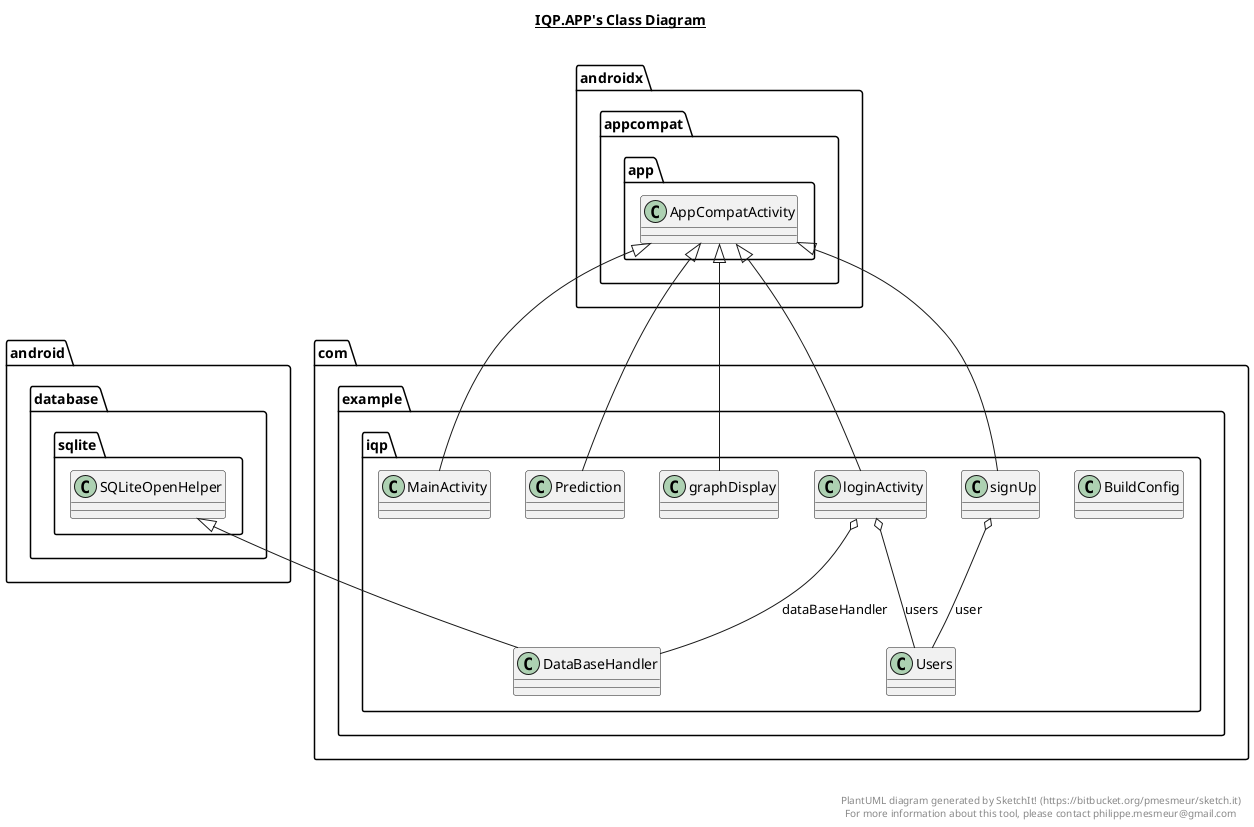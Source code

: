 @startuml

title __IQP.APP's Class Diagram__\n

  namespace com.example.iqp {
    class com.example.iqp.BuildConfig {
    }
  }
  

  namespace com.example.iqp {
    class com.example.iqp.DataBaseHandler {
    }
  }
  

  namespace com.example.iqp {
    class com.example.iqp.MainActivity {
    }
  }
  

  namespace com.example.iqp {
    class com.example.iqp.Prediction {
    }
  }
  

  namespace com.example.iqp {
    class com.example.iqp.Users {
    }
  }
  

  namespace com.example.iqp {
    class com.example.iqp.graphDisplay {
    }
  }
  

  namespace com.example.iqp {
    class com.example.iqp.loginActivity {
    }
  }
  

  namespace com.example.iqp {
    class com.example.iqp.signUp {
    }
  }
  

  com.example.iqp.DataBaseHandler -up-|> android.database.sqlite.SQLiteOpenHelper
  com.example.iqp.MainActivity -up-|> androidx.appcompat.app.AppCompatActivity
  com.example.iqp.Prediction -up-|> androidx.appcompat.app.AppCompatActivity
  com.example.iqp.graphDisplay -up-|> androidx.appcompat.app.AppCompatActivity
  com.example.iqp.loginActivity -up-|> androidx.appcompat.app.AppCompatActivity
  com.example.iqp.loginActivity o-- com.example.iqp.DataBaseHandler : dataBaseHandler
  com.example.iqp.loginActivity o-- com.example.iqp.Users : users
  com.example.iqp.signUp -up-|> androidx.appcompat.app.AppCompatActivity
  com.example.iqp.signUp o-- com.example.iqp.Users : user


right footer


PlantUML diagram generated by SketchIt! (https://bitbucket.org/pmesmeur/sketch.it)
For more information about this tool, please contact philippe.mesmeur@gmail.com
endfooter

@enduml
